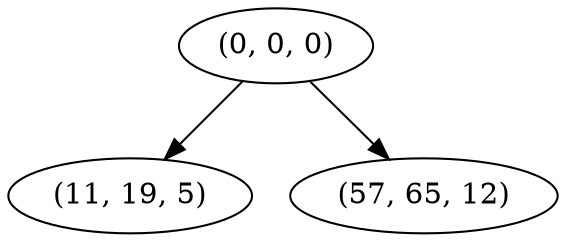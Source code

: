 digraph tree {
    "(0, 0, 0)";
    "(11, 19, 5)";
    "(57, 65, 12)";
    "(0, 0, 0)" -> "(11, 19, 5)";
    "(0, 0, 0)" -> "(57, 65, 12)";
}
